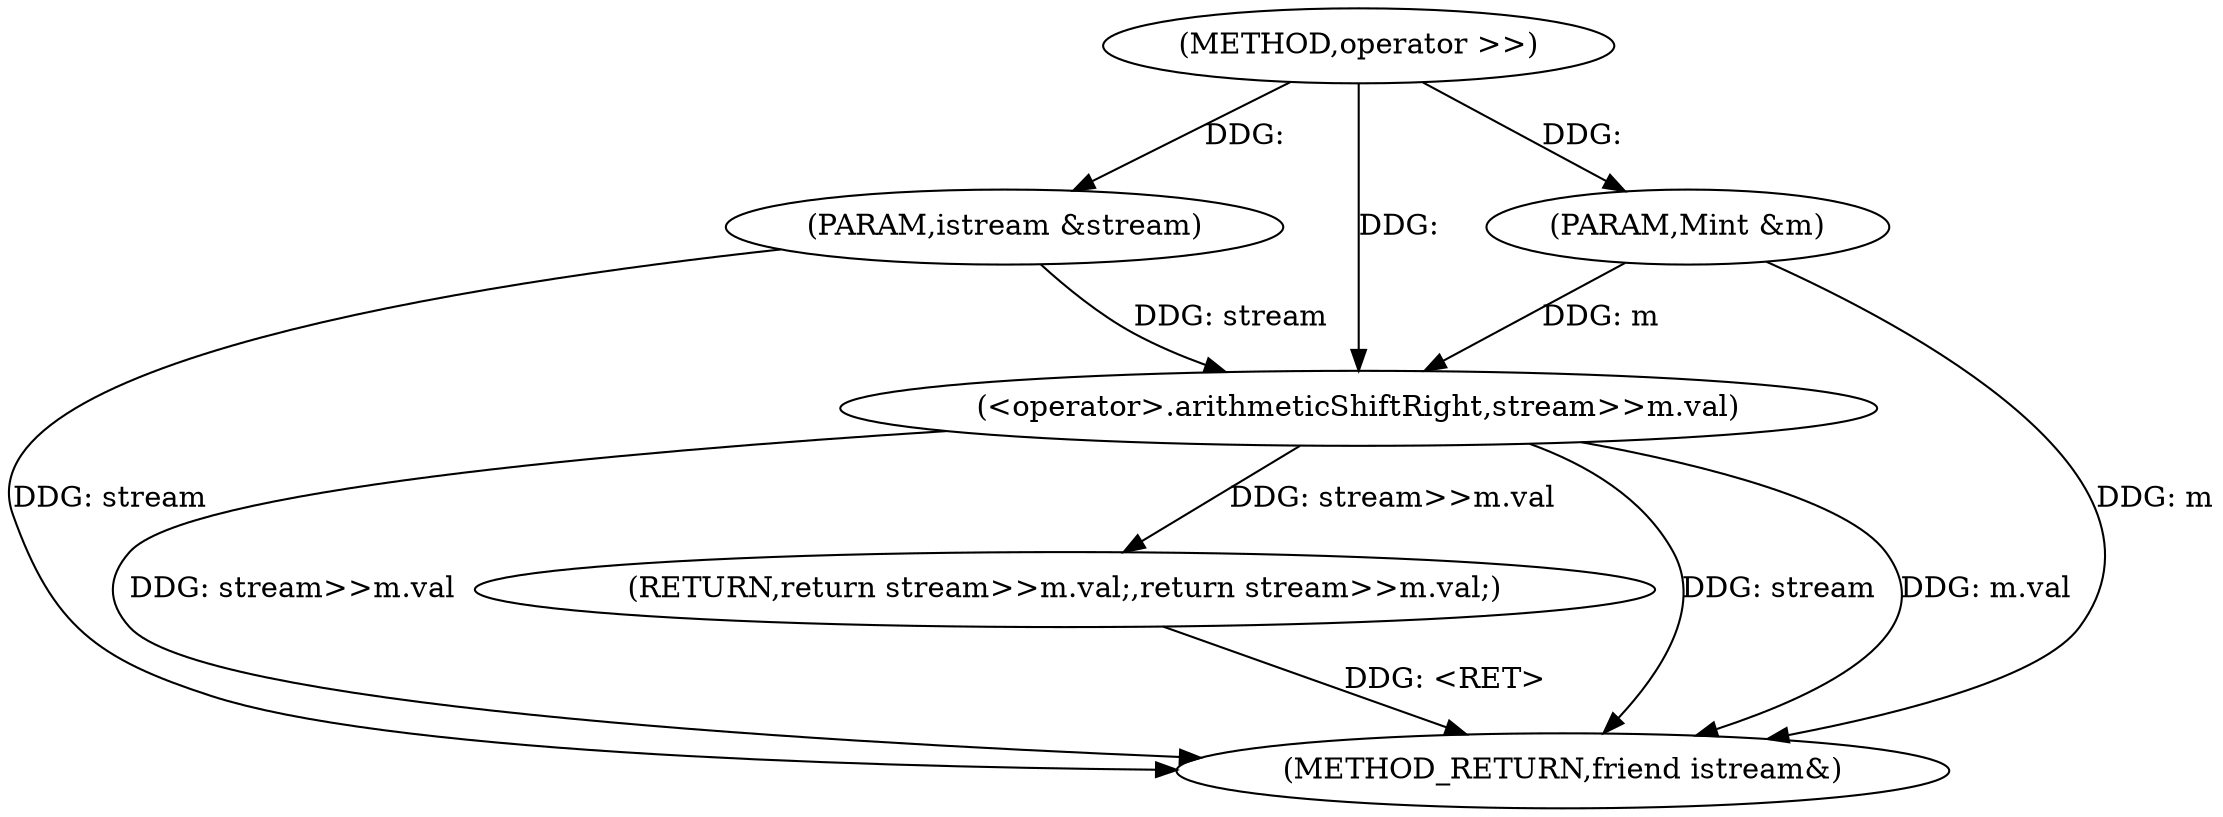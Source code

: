 digraph "operator >>" {  
"1001153" [label = "(METHOD,operator >>)" ]
"1001163" [label = "(METHOD_RETURN,friend istream&)" ]
"1001154" [label = "(PARAM,istream &stream)" ]
"1001155" [label = "(PARAM,Mint &m)" ]
"1001157" [label = "(RETURN,return stream>>m.val;,return stream>>m.val;)" ]
"1001158" [label = "(<operator>.arithmeticShiftRight,stream>>m.val)" ]
  "1001154" -> "1001163"  [ label = "DDG: stream"] 
  "1001155" -> "1001163"  [ label = "DDG: m"] 
  "1001158" -> "1001163"  [ label = "DDG: stream"] 
  "1001158" -> "1001163"  [ label = "DDG: m.val"] 
  "1001158" -> "1001163"  [ label = "DDG: stream>>m.val"] 
  "1001157" -> "1001163"  [ label = "DDG: <RET>"] 
  "1001153" -> "1001154"  [ label = "DDG: "] 
  "1001153" -> "1001155"  [ label = "DDG: "] 
  "1001158" -> "1001157"  [ label = "DDG: stream>>m.val"] 
  "1001154" -> "1001158"  [ label = "DDG: stream"] 
  "1001153" -> "1001158"  [ label = "DDG: "] 
  "1001155" -> "1001158"  [ label = "DDG: m"] 
}

